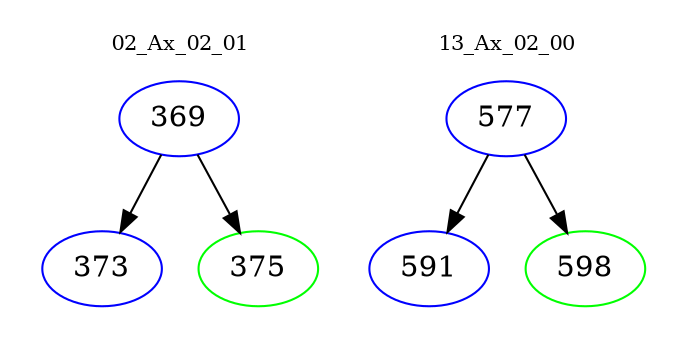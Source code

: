 digraph{
subgraph cluster_0 {
color = white
label = "02_Ax_02_01";
fontsize=10;
T0_369 [label="369", color="blue"]
T0_369 -> T0_373 [color="black"]
T0_373 [label="373", color="blue"]
T0_369 -> T0_375 [color="black"]
T0_375 [label="375", color="green"]
}
subgraph cluster_1 {
color = white
label = "13_Ax_02_00";
fontsize=10;
T1_577 [label="577", color="blue"]
T1_577 -> T1_591 [color="black"]
T1_591 [label="591", color="blue"]
T1_577 -> T1_598 [color="black"]
T1_598 [label="598", color="green"]
}
}
